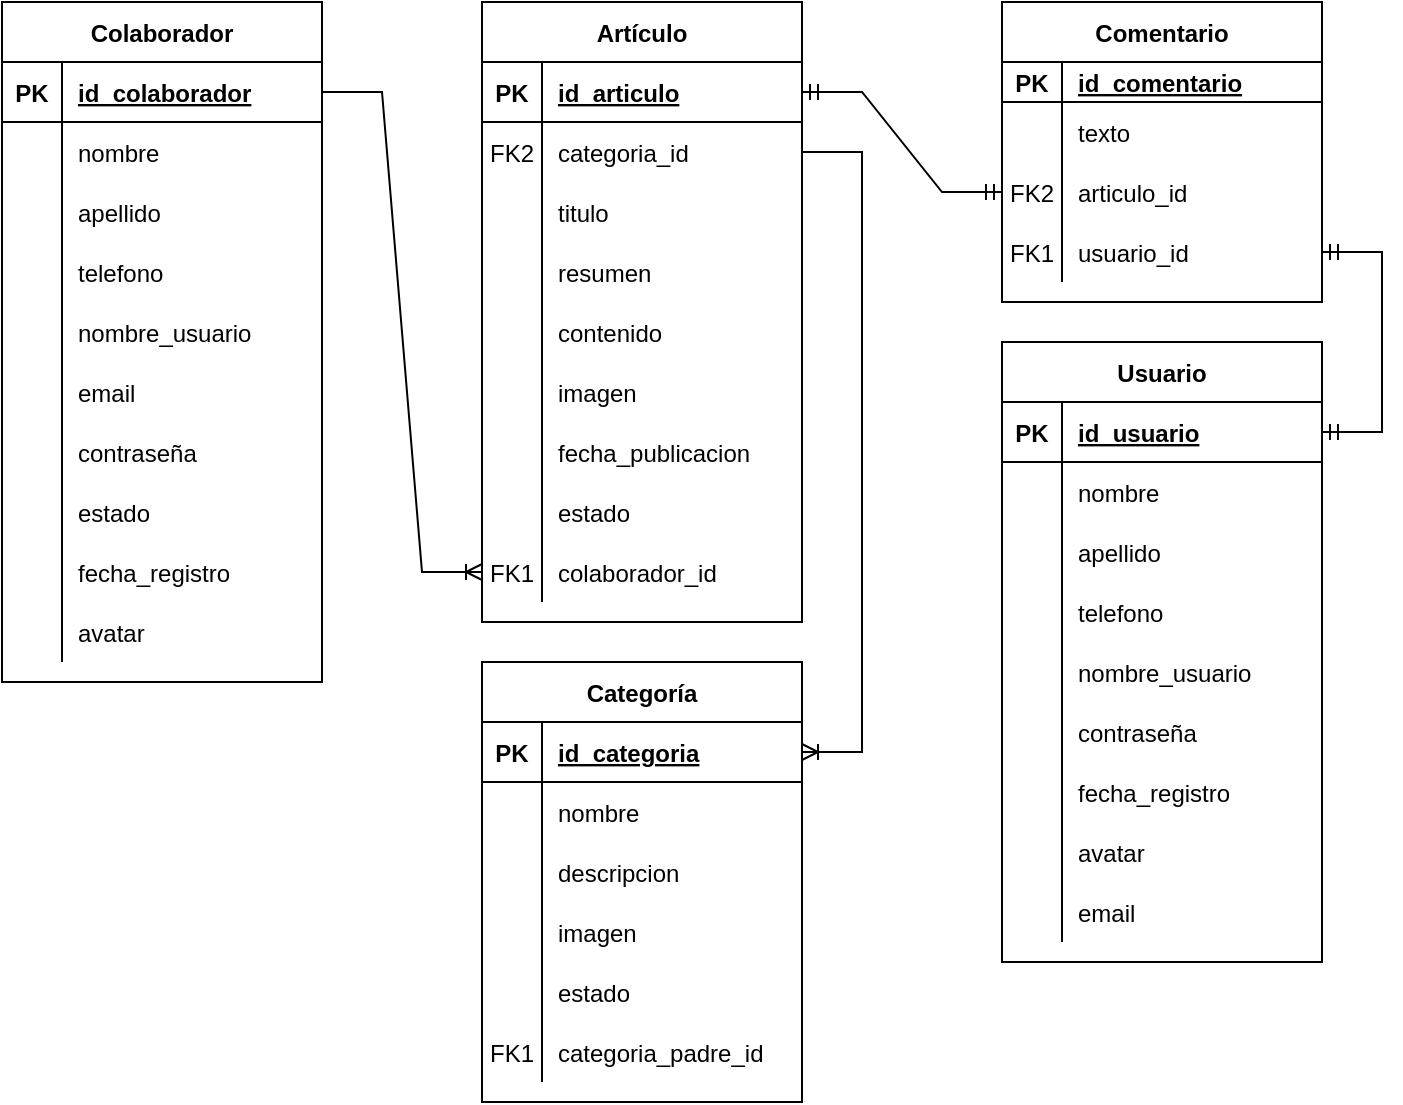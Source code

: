 <mxfile version="21.3.4" type="github" pages="2">
  <diagram id="R2lEEEUBdFMjLlhIrx00" name="Page-1">
    <mxGraphModel dx="1290" dy="583" grid="1" gridSize="10" guides="1" tooltips="1" connect="1" arrows="1" fold="1" page="1" pageScale="1" pageWidth="850" pageHeight="1100" math="0" shadow="0" extFonts="Permanent Marker^https://fonts.googleapis.com/css?family=Permanent+Marker">
      <root>
        <mxCell id="0" />
        <mxCell id="1" parent="0" />
        <mxCell id="C-vyLk0tnHw3VtMMgP7b-2" value="Artículo" style="shape=table;startSize=30;container=1;collapsible=1;childLayout=tableLayout;fixedRows=1;rowLines=0;fontStyle=1;align=center;resizeLast=1;" parent="1" vertex="1">
          <mxGeometry x="280" y="40" width="160" height="310" as="geometry" />
        </mxCell>
        <mxCell id="C-vyLk0tnHw3VtMMgP7b-3" value="" style="shape=partialRectangle;collapsible=0;dropTarget=0;pointerEvents=0;fillColor=none;points=[[0,0.5],[1,0.5]];portConstraint=eastwest;top=0;left=0;right=0;bottom=1;" parent="C-vyLk0tnHw3VtMMgP7b-2" vertex="1">
          <mxGeometry y="30" width="160" height="30" as="geometry" />
        </mxCell>
        <mxCell id="C-vyLk0tnHw3VtMMgP7b-4" value="PK" style="shape=partialRectangle;overflow=hidden;connectable=0;fillColor=none;top=0;left=0;bottom=0;right=0;fontStyle=1;" parent="C-vyLk0tnHw3VtMMgP7b-3" vertex="1">
          <mxGeometry width="30" height="30" as="geometry">
            <mxRectangle width="30" height="30" as="alternateBounds" />
          </mxGeometry>
        </mxCell>
        <mxCell id="C-vyLk0tnHw3VtMMgP7b-5" value="id_articulo" style="shape=partialRectangle;overflow=hidden;connectable=0;fillColor=none;top=0;left=0;bottom=0;right=0;align=left;spacingLeft=6;fontStyle=5;" parent="C-vyLk0tnHw3VtMMgP7b-3" vertex="1">
          <mxGeometry x="30" width="130" height="30" as="geometry">
            <mxRectangle width="130" height="30" as="alternateBounds" />
          </mxGeometry>
        </mxCell>
        <mxCell id="C-vyLk0tnHw3VtMMgP7b-6" value="" style="shape=partialRectangle;collapsible=0;dropTarget=0;pointerEvents=0;fillColor=none;points=[[0,0.5],[1,0.5]];portConstraint=eastwest;top=0;left=0;right=0;bottom=0;" parent="C-vyLk0tnHw3VtMMgP7b-2" vertex="1">
          <mxGeometry y="60" width="160" height="30" as="geometry" />
        </mxCell>
        <mxCell id="C-vyLk0tnHw3VtMMgP7b-7" value="FK2" style="shape=partialRectangle;overflow=hidden;connectable=0;fillColor=none;top=0;left=0;bottom=0;right=0;" parent="C-vyLk0tnHw3VtMMgP7b-6" vertex="1">
          <mxGeometry width="30" height="30" as="geometry">
            <mxRectangle width="30" height="30" as="alternateBounds" />
          </mxGeometry>
        </mxCell>
        <mxCell id="C-vyLk0tnHw3VtMMgP7b-8" value="categoria_id" style="shape=partialRectangle;overflow=hidden;connectable=0;fillColor=none;top=0;left=0;bottom=0;right=0;align=left;spacingLeft=6;" parent="C-vyLk0tnHw3VtMMgP7b-6" vertex="1">
          <mxGeometry x="30" width="130" height="30" as="geometry">
            <mxRectangle width="130" height="30" as="alternateBounds" />
          </mxGeometry>
        </mxCell>
        <mxCell id="E--nSF3J3eihbQUIVS2c-4" value="" style="shape=partialRectangle;collapsible=0;dropTarget=0;pointerEvents=0;fillColor=none;points=[[0,0.5],[1,0.5]];portConstraint=eastwest;top=0;left=0;right=0;bottom=0;" parent="C-vyLk0tnHw3VtMMgP7b-2" vertex="1">
          <mxGeometry y="90" width="160" height="30" as="geometry" />
        </mxCell>
        <mxCell id="E--nSF3J3eihbQUIVS2c-5" value="" style="shape=partialRectangle;overflow=hidden;connectable=0;fillColor=none;top=0;left=0;bottom=0;right=0;" parent="E--nSF3J3eihbQUIVS2c-4" vertex="1">
          <mxGeometry width="30" height="30" as="geometry">
            <mxRectangle width="30" height="30" as="alternateBounds" />
          </mxGeometry>
        </mxCell>
        <mxCell id="E--nSF3J3eihbQUIVS2c-6" value="titulo" style="shape=partialRectangle;overflow=hidden;connectable=0;fillColor=none;top=0;left=0;bottom=0;right=0;align=left;spacingLeft=6;" parent="E--nSF3J3eihbQUIVS2c-4" vertex="1">
          <mxGeometry x="30" width="130" height="30" as="geometry">
            <mxRectangle width="130" height="30" as="alternateBounds" />
          </mxGeometry>
        </mxCell>
        <mxCell id="C-vyLk0tnHw3VtMMgP7b-9" value="" style="shape=partialRectangle;collapsible=0;dropTarget=0;pointerEvents=0;fillColor=none;points=[[0,0.5],[1,0.5]];portConstraint=eastwest;top=0;left=0;right=0;bottom=0;" parent="C-vyLk0tnHw3VtMMgP7b-2" vertex="1">
          <mxGeometry y="120" width="160" height="30" as="geometry" />
        </mxCell>
        <mxCell id="C-vyLk0tnHw3VtMMgP7b-10" value="" style="shape=partialRectangle;overflow=hidden;connectable=0;fillColor=none;top=0;left=0;bottom=0;right=0;" parent="C-vyLk0tnHw3VtMMgP7b-9" vertex="1">
          <mxGeometry width="30" height="30" as="geometry">
            <mxRectangle width="30" height="30" as="alternateBounds" />
          </mxGeometry>
        </mxCell>
        <mxCell id="C-vyLk0tnHw3VtMMgP7b-11" value="resumen" style="shape=partialRectangle;overflow=hidden;connectable=0;fillColor=none;top=0;left=0;bottom=0;right=0;align=left;spacingLeft=6;" parent="C-vyLk0tnHw3VtMMgP7b-9" vertex="1">
          <mxGeometry x="30" width="130" height="30" as="geometry">
            <mxRectangle width="130" height="30" as="alternateBounds" />
          </mxGeometry>
        </mxCell>
        <mxCell id="XxidERat4VUDjkzo33aM-26" value="" style="shape=partialRectangle;collapsible=0;dropTarget=0;pointerEvents=0;fillColor=none;points=[[0,0.5],[1,0.5]];portConstraint=eastwest;top=0;left=0;right=0;bottom=0;" parent="C-vyLk0tnHw3VtMMgP7b-2" vertex="1">
          <mxGeometry y="150" width="160" height="30" as="geometry" />
        </mxCell>
        <mxCell id="XxidERat4VUDjkzo33aM-27" value="" style="shape=partialRectangle;overflow=hidden;connectable=0;fillColor=none;top=0;left=0;bottom=0;right=0;" parent="XxidERat4VUDjkzo33aM-26" vertex="1">
          <mxGeometry width="30" height="30" as="geometry">
            <mxRectangle width="30" height="30" as="alternateBounds" />
          </mxGeometry>
        </mxCell>
        <mxCell id="XxidERat4VUDjkzo33aM-28" value="contenido" style="shape=partialRectangle;overflow=hidden;connectable=0;fillColor=none;top=0;left=0;bottom=0;right=0;align=left;spacingLeft=6;" parent="XxidERat4VUDjkzo33aM-26" vertex="1">
          <mxGeometry x="30" width="130" height="30" as="geometry">
            <mxRectangle width="130" height="30" as="alternateBounds" />
          </mxGeometry>
        </mxCell>
        <mxCell id="XxidERat4VUDjkzo33aM-29" value="" style="shape=partialRectangle;collapsible=0;dropTarget=0;pointerEvents=0;fillColor=none;points=[[0,0.5],[1,0.5]];portConstraint=eastwest;top=0;left=0;right=0;bottom=0;" parent="C-vyLk0tnHw3VtMMgP7b-2" vertex="1">
          <mxGeometry y="180" width="160" height="30" as="geometry" />
        </mxCell>
        <mxCell id="XxidERat4VUDjkzo33aM-30" value="" style="shape=partialRectangle;overflow=hidden;connectable=0;fillColor=none;top=0;left=0;bottom=0;right=0;" parent="XxidERat4VUDjkzo33aM-29" vertex="1">
          <mxGeometry width="30" height="30" as="geometry">
            <mxRectangle width="30" height="30" as="alternateBounds" />
          </mxGeometry>
        </mxCell>
        <mxCell id="XxidERat4VUDjkzo33aM-31" value="imagen" style="shape=partialRectangle;overflow=hidden;connectable=0;fillColor=none;top=0;left=0;bottom=0;right=0;align=left;spacingLeft=6;" parent="XxidERat4VUDjkzo33aM-29" vertex="1">
          <mxGeometry x="30" width="130" height="30" as="geometry">
            <mxRectangle width="130" height="30" as="alternateBounds" />
          </mxGeometry>
        </mxCell>
        <mxCell id="XxidERat4VUDjkzo33aM-32" value="" style="shape=partialRectangle;collapsible=0;dropTarget=0;pointerEvents=0;fillColor=none;points=[[0,0.5],[1,0.5]];portConstraint=eastwest;top=0;left=0;right=0;bottom=0;" parent="C-vyLk0tnHw3VtMMgP7b-2" vertex="1">
          <mxGeometry y="210" width="160" height="30" as="geometry" />
        </mxCell>
        <mxCell id="XxidERat4VUDjkzo33aM-33" value="" style="shape=partialRectangle;overflow=hidden;connectable=0;fillColor=none;top=0;left=0;bottom=0;right=0;" parent="XxidERat4VUDjkzo33aM-32" vertex="1">
          <mxGeometry width="30" height="30" as="geometry">
            <mxRectangle width="30" height="30" as="alternateBounds" />
          </mxGeometry>
        </mxCell>
        <mxCell id="XxidERat4VUDjkzo33aM-34" value="fecha_publicacion" style="shape=partialRectangle;overflow=hidden;connectable=0;fillColor=none;top=0;left=0;bottom=0;right=0;align=left;spacingLeft=6;" parent="XxidERat4VUDjkzo33aM-32" vertex="1">
          <mxGeometry x="30" width="130" height="30" as="geometry">
            <mxRectangle width="130" height="30" as="alternateBounds" />
          </mxGeometry>
        </mxCell>
        <mxCell id="XxidERat4VUDjkzo33aM-35" value="" style="shape=partialRectangle;collapsible=0;dropTarget=0;pointerEvents=0;fillColor=none;points=[[0,0.5],[1,0.5]];portConstraint=eastwest;top=0;left=0;right=0;bottom=0;" parent="C-vyLk0tnHw3VtMMgP7b-2" vertex="1">
          <mxGeometry y="240" width="160" height="30" as="geometry" />
        </mxCell>
        <mxCell id="XxidERat4VUDjkzo33aM-36" value="" style="shape=partialRectangle;overflow=hidden;connectable=0;fillColor=none;top=0;left=0;bottom=0;right=0;" parent="XxidERat4VUDjkzo33aM-35" vertex="1">
          <mxGeometry width="30" height="30" as="geometry">
            <mxRectangle width="30" height="30" as="alternateBounds" />
          </mxGeometry>
        </mxCell>
        <mxCell id="XxidERat4VUDjkzo33aM-37" value="estado" style="shape=partialRectangle;overflow=hidden;connectable=0;fillColor=none;top=0;left=0;bottom=0;right=0;align=left;spacingLeft=6;" parent="XxidERat4VUDjkzo33aM-35" vertex="1">
          <mxGeometry x="30" width="130" height="30" as="geometry">
            <mxRectangle width="130" height="30" as="alternateBounds" />
          </mxGeometry>
        </mxCell>
        <mxCell id="XxidERat4VUDjkzo33aM-38" value="" style="shape=partialRectangle;collapsible=0;dropTarget=0;pointerEvents=0;fillColor=none;points=[[0,0.5],[1,0.5]];portConstraint=eastwest;top=0;left=0;right=0;bottom=0;" parent="C-vyLk0tnHw3VtMMgP7b-2" vertex="1">
          <mxGeometry y="270" width="160" height="30" as="geometry" />
        </mxCell>
        <mxCell id="XxidERat4VUDjkzo33aM-39" value="FK1" style="shape=partialRectangle;overflow=hidden;connectable=0;fillColor=none;top=0;left=0;bottom=0;right=0;" parent="XxidERat4VUDjkzo33aM-38" vertex="1">
          <mxGeometry width="30" height="30" as="geometry">
            <mxRectangle width="30" height="30" as="alternateBounds" />
          </mxGeometry>
        </mxCell>
        <mxCell id="XxidERat4VUDjkzo33aM-40" value="colaborador_id" style="shape=partialRectangle;overflow=hidden;connectable=0;fillColor=none;top=0;left=0;bottom=0;right=0;align=left;spacingLeft=6;" parent="XxidERat4VUDjkzo33aM-38" vertex="1">
          <mxGeometry x="30" width="130" height="30" as="geometry">
            <mxRectangle width="130" height="30" as="alternateBounds" />
          </mxGeometry>
        </mxCell>
        <mxCell id="C-vyLk0tnHw3VtMMgP7b-13" value="Categoría" style="shape=table;startSize=30;container=1;collapsible=1;childLayout=tableLayout;fixedRows=1;rowLines=0;fontStyle=1;align=center;resizeLast=1;" parent="1" vertex="1">
          <mxGeometry x="280" y="370" width="160" height="220" as="geometry" />
        </mxCell>
        <mxCell id="C-vyLk0tnHw3VtMMgP7b-14" value="" style="shape=partialRectangle;collapsible=0;dropTarget=0;pointerEvents=0;fillColor=none;points=[[0,0.5],[1,0.5]];portConstraint=eastwest;top=0;left=0;right=0;bottom=1;" parent="C-vyLk0tnHw3VtMMgP7b-13" vertex="1">
          <mxGeometry y="30" width="160" height="30" as="geometry" />
        </mxCell>
        <mxCell id="C-vyLk0tnHw3VtMMgP7b-15" value="PK" style="shape=partialRectangle;overflow=hidden;connectable=0;fillColor=none;top=0;left=0;bottom=0;right=0;fontStyle=1;" parent="C-vyLk0tnHw3VtMMgP7b-14" vertex="1">
          <mxGeometry width="30" height="30" as="geometry">
            <mxRectangle width="30" height="30" as="alternateBounds" />
          </mxGeometry>
        </mxCell>
        <mxCell id="C-vyLk0tnHw3VtMMgP7b-16" value="id_categoria" style="shape=partialRectangle;overflow=hidden;connectable=0;fillColor=none;top=0;left=0;bottom=0;right=0;align=left;spacingLeft=6;fontStyle=5;" parent="C-vyLk0tnHw3VtMMgP7b-14" vertex="1">
          <mxGeometry x="30" width="130" height="30" as="geometry">
            <mxRectangle width="130" height="30" as="alternateBounds" />
          </mxGeometry>
        </mxCell>
        <mxCell id="C-vyLk0tnHw3VtMMgP7b-17" value="" style="shape=partialRectangle;collapsible=0;dropTarget=0;pointerEvents=0;fillColor=none;points=[[0,0.5],[1,0.5]];portConstraint=eastwest;top=0;left=0;right=0;bottom=0;" parent="C-vyLk0tnHw3VtMMgP7b-13" vertex="1">
          <mxGeometry y="60" width="160" height="30" as="geometry" />
        </mxCell>
        <mxCell id="C-vyLk0tnHw3VtMMgP7b-18" value="" style="shape=partialRectangle;overflow=hidden;connectable=0;fillColor=none;top=0;left=0;bottom=0;right=0;" parent="C-vyLk0tnHw3VtMMgP7b-17" vertex="1">
          <mxGeometry width="30" height="30" as="geometry">
            <mxRectangle width="30" height="30" as="alternateBounds" />
          </mxGeometry>
        </mxCell>
        <mxCell id="C-vyLk0tnHw3VtMMgP7b-19" value="nombre" style="shape=partialRectangle;overflow=hidden;connectable=0;fillColor=none;top=0;left=0;bottom=0;right=0;align=left;spacingLeft=6;" parent="C-vyLk0tnHw3VtMMgP7b-17" vertex="1">
          <mxGeometry x="30" width="130" height="30" as="geometry">
            <mxRectangle width="130" height="30" as="alternateBounds" />
          </mxGeometry>
        </mxCell>
        <mxCell id="C-vyLk0tnHw3VtMMgP7b-20" value="" style="shape=partialRectangle;collapsible=0;dropTarget=0;pointerEvents=0;fillColor=none;points=[[0,0.5],[1,0.5]];portConstraint=eastwest;top=0;left=0;right=0;bottom=0;" parent="C-vyLk0tnHw3VtMMgP7b-13" vertex="1">
          <mxGeometry y="90" width="160" height="30" as="geometry" />
        </mxCell>
        <mxCell id="C-vyLk0tnHw3VtMMgP7b-21" value="" style="shape=partialRectangle;overflow=hidden;connectable=0;fillColor=none;top=0;left=0;bottom=0;right=0;" parent="C-vyLk0tnHw3VtMMgP7b-20" vertex="1">
          <mxGeometry width="30" height="30" as="geometry">
            <mxRectangle width="30" height="30" as="alternateBounds" />
          </mxGeometry>
        </mxCell>
        <mxCell id="C-vyLk0tnHw3VtMMgP7b-22" value="descripcion" style="shape=partialRectangle;overflow=hidden;connectable=0;fillColor=none;top=0;left=0;bottom=0;right=0;align=left;spacingLeft=6;" parent="C-vyLk0tnHw3VtMMgP7b-20" vertex="1">
          <mxGeometry x="30" width="130" height="30" as="geometry">
            <mxRectangle width="130" height="30" as="alternateBounds" />
          </mxGeometry>
        </mxCell>
        <mxCell id="XxidERat4VUDjkzo33aM-41" value="" style="shape=partialRectangle;collapsible=0;dropTarget=0;pointerEvents=0;fillColor=none;points=[[0,0.5],[1,0.5]];portConstraint=eastwest;top=0;left=0;right=0;bottom=0;" parent="C-vyLk0tnHw3VtMMgP7b-13" vertex="1">
          <mxGeometry y="120" width="160" height="30" as="geometry" />
        </mxCell>
        <mxCell id="XxidERat4VUDjkzo33aM-42" value="" style="shape=partialRectangle;overflow=hidden;connectable=0;fillColor=none;top=0;left=0;bottom=0;right=0;" parent="XxidERat4VUDjkzo33aM-41" vertex="1">
          <mxGeometry width="30" height="30" as="geometry">
            <mxRectangle width="30" height="30" as="alternateBounds" />
          </mxGeometry>
        </mxCell>
        <mxCell id="XxidERat4VUDjkzo33aM-43" value="imagen" style="shape=partialRectangle;overflow=hidden;connectable=0;fillColor=none;top=0;left=0;bottom=0;right=0;align=left;spacingLeft=6;" parent="XxidERat4VUDjkzo33aM-41" vertex="1">
          <mxGeometry x="30" width="130" height="30" as="geometry">
            <mxRectangle width="130" height="30" as="alternateBounds" />
          </mxGeometry>
        </mxCell>
        <mxCell id="XxidERat4VUDjkzo33aM-44" value="" style="shape=partialRectangle;collapsible=0;dropTarget=0;pointerEvents=0;fillColor=none;points=[[0,0.5],[1,0.5]];portConstraint=eastwest;top=0;left=0;right=0;bottom=0;" parent="C-vyLk0tnHw3VtMMgP7b-13" vertex="1">
          <mxGeometry y="150" width="160" height="30" as="geometry" />
        </mxCell>
        <mxCell id="XxidERat4VUDjkzo33aM-45" value="" style="shape=partialRectangle;overflow=hidden;connectable=0;fillColor=none;top=0;left=0;bottom=0;right=0;" parent="XxidERat4VUDjkzo33aM-44" vertex="1">
          <mxGeometry width="30" height="30" as="geometry">
            <mxRectangle width="30" height="30" as="alternateBounds" />
          </mxGeometry>
        </mxCell>
        <mxCell id="XxidERat4VUDjkzo33aM-46" value="estado" style="shape=partialRectangle;overflow=hidden;connectable=0;fillColor=none;top=0;left=0;bottom=0;right=0;align=left;spacingLeft=6;" parent="XxidERat4VUDjkzo33aM-44" vertex="1">
          <mxGeometry x="30" width="130" height="30" as="geometry">
            <mxRectangle width="130" height="30" as="alternateBounds" />
          </mxGeometry>
        </mxCell>
        <mxCell id="XxidERat4VUDjkzo33aM-47" value="" style="shape=partialRectangle;collapsible=0;dropTarget=0;pointerEvents=0;fillColor=none;points=[[0,0.5],[1,0.5]];portConstraint=eastwest;top=0;left=0;right=0;bottom=0;" parent="C-vyLk0tnHw3VtMMgP7b-13" vertex="1">
          <mxGeometry y="180" width="160" height="30" as="geometry" />
        </mxCell>
        <mxCell id="XxidERat4VUDjkzo33aM-48" value="FK1" style="shape=partialRectangle;overflow=hidden;connectable=0;fillColor=none;top=0;left=0;bottom=0;right=0;" parent="XxidERat4VUDjkzo33aM-47" vertex="1">
          <mxGeometry width="30" height="30" as="geometry">
            <mxRectangle width="30" height="30" as="alternateBounds" />
          </mxGeometry>
        </mxCell>
        <mxCell id="XxidERat4VUDjkzo33aM-49" value="categoria_padre_id" style="shape=partialRectangle;overflow=hidden;connectable=0;fillColor=none;top=0;left=0;bottom=0;right=0;align=left;spacingLeft=6;" parent="XxidERat4VUDjkzo33aM-47" vertex="1">
          <mxGeometry x="30" width="130" height="30" as="geometry">
            <mxRectangle width="130" height="30" as="alternateBounds" />
          </mxGeometry>
        </mxCell>
        <mxCell id="C-vyLk0tnHw3VtMMgP7b-23" value="Colaborador" style="shape=table;startSize=30;container=1;collapsible=1;childLayout=tableLayout;fixedRows=1;rowLines=0;fontStyle=1;align=center;resizeLast=1;" parent="1" vertex="1">
          <mxGeometry x="40" y="40" width="160" height="340" as="geometry" />
        </mxCell>
        <mxCell id="C-vyLk0tnHw3VtMMgP7b-24" value="" style="shape=partialRectangle;collapsible=0;dropTarget=0;pointerEvents=0;fillColor=none;points=[[0,0.5],[1,0.5]];portConstraint=eastwest;top=0;left=0;right=0;bottom=1;" parent="C-vyLk0tnHw3VtMMgP7b-23" vertex="1">
          <mxGeometry y="30" width="160" height="30" as="geometry" />
        </mxCell>
        <mxCell id="C-vyLk0tnHw3VtMMgP7b-25" value="PK" style="shape=partialRectangle;overflow=hidden;connectable=0;fillColor=none;top=0;left=0;bottom=0;right=0;fontStyle=1;" parent="C-vyLk0tnHw3VtMMgP7b-24" vertex="1">
          <mxGeometry width="30" height="30" as="geometry">
            <mxRectangle width="30" height="30" as="alternateBounds" />
          </mxGeometry>
        </mxCell>
        <mxCell id="C-vyLk0tnHw3VtMMgP7b-26" value="id_colaborador" style="shape=partialRectangle;overflow=hidden;connectable=0;fillColor=none;top=0;left=0;bottom=0;right=0;align=left;spacingLeft=6;fontStyle=5;" parent="C-vyLk0tnHw3VtMMgP7b-24" vertex="1">
          <mxGeometry x="30" width="130" height="30" as="geometry">
            <mxRectangle width="130" height="30" as="alternateBounds" />
          </mxGeometry>
        </mxCell>
        <mxCell id="C-vyLk0tnHw3VtMMgP7b-27" value="" style="shape=partialRectangle;collapsible=0;dropTarget=0;pointerEvents=0;fillColor=none;points=[[0,0.5],[1,0.5]];portConstraint=eastwest;top=0;left=0;right=0;bottom=0;" parent="C-vyLk0tnHw3VtMMgP7b-23" vertex="1">
          <mxGeometry y="60" width="160" height="30" as="geometry" />
        </mxCell>
        <mxCell id="C-vyLk0tnHw3VtMMgP7b-28" value="" style="shape=partialRectangle;overflow=hidden;connectable=0;fillColor=none;top=0;left=0;bottom=0;right=0;" parent="C-vyLk0tnHw3VtMMgP7b-27" vertex="1">
          <mxGeometry width="30" height="30" as="geometry">
            <mxRectangle width="30" height="30" as="alternateBounds" />
          </mxGeometry>
        </mxCell>
        <mxCell id="C-vyLk0tnHw3VtMMgP7b-29" value="nombre" style="shape=partialRectangle;overflow=hidden;connectable=0;fillColor=none;top=0;left=0;bottom=0;right=0;align=left;spacingLeft=6;" parent="C-vyLk0tnHw3VtMMgP7b-27" vertex="1">
          <mxGeometry x="30" width="130" height="30" as="geometry">
            <mxRectangle width="130" height="30" as="alternateBounds" />
          </mxGeometry>
        </mxCell>
        <mxCell id="XxidERat4VUDjkzo33aM-1" value="" style="shape=partialRectangle;collapsible=0;dropTarget=0;pointerEvents=0;fillColor=none;points=[[0,0.5],[1,0.5]];portConstraint=eastwest;top=0;left=0;right=0;bottom=0;" parent="C-vyLk0tnHw3VtMMgP7b-23" vertex="1">
          <mxGeometry y="90" width="160" height="30" as="geometry" />
        </mxCell>
        <mxCell id="XxidERat4VUDjkzo33aM-2" value="" style="shape=partialRectangle;overflow=hidden;connectable=0;fillColor=none;top=0;left=0;bottom=0;right=0;" parent="XxidERat4VUDjkzo33aM-1" vertex="1">
          <mxGeometry width="30" height="30" as="geometry">
            <mxRectangle width="30" height="30" as="alternateBounds" />
          </mxGeometry>
        </mxCell>
        <mxCell id="XxidERat4VUDjkzo33aM-3" value="apellido" style="shape=partialRectangle;overflow=hidden;connectable=0;fillColor=none;top=0;left=0;bottom=0;right=0;align=left;spacingLeft=6;" parent="XxidERat4VUDjkzo33aM-1" vertex="1">
          <mxGeometry x="30" width="130" height="30" as="geometry">
            <mxRectangle width="130" height="30" as="alternateBounds" />
          </mxGeometry>
        </mxCell>
        <mxCell id="XxidERat4VUDjkzo33aM-4" value="" style="shape=partialRectangle;collapsible=0;dropTarget=0;pointerEvents=0;fillColor=none;points=[[0,0.5],[1,0.5]];portConstraint=eastwest;top=0;left=0;right=0;bottom=0;" parent="C-vyLk0tnHw3VtMMgP7b-23" vertex="1">
          <mxGeometry y="120" width="160" height="30" as="geometry" />
        </mxCell>
        <mxCell id="XxidERat4VUDjkzo33aM-5" value="" style="shape=partialRectangle;overflow=hidden;connectable=0;fillColor=none;top=0;left=0;bottom=0;right=0;" parent="XxidERat4VUDjkzo33aM-4" vertex="1">
          <mxGeometry width="30" height="30" as="geometry">
            <mxRectangle width="30" height="30" as="alternateBounds" />
          </mxGeometry>
        </mxCell>
        <mxCell id="XxidERat4VUDjkzo33aM-6" value="telefono" style="shape=partialRectangle;overflow=hidden;connectable=0;fillColor=none;top=0;left=0;bottom=0;right=0;align=left;spacingLeft=6;" parent="XxidERat4VUDjkzo33aM-4" vertex="1">
          <mxGeometry x="30" width="130" height="30" as="geometry">
            <mxRectangle width="130" height="30" as="alternateBounds" />
          </mxGeometry>
        </mxCell>
        <mxCell id="XxidERat4VUDjkzo33aM-7" value="" style="shape=partialRectangle;collapsible=0;dropTarget=0;pointerEvents=0;fillColor=none;points=[[0,0.5],[1,0.5]];portConstraint=eastwest;top=0;left=0;right=0;bottom=0;" parent="C-vyLk0tnHw3VtMMgP7b-23" vertex="1">
          <mxGeometry y="150" width="160" height="30" as="geometry" />
        </mxCell>
        <mxCell id="XxidERat4VUDjkzo33aM-8" value="" style="shape=partialRectangle;overflow=hidden;connectable=0;fillColor=none;top=0;left=0;bottom=0;right=0;" parent="XxidERat4VUDjkzo33aM-7" vertex="1">
          <mxGeometry width="30" height="30" as="geometry">
            <mxRectangle width="30" height="30" as="alternateBounds" />
          </mxGeometry>
        </mxCell>
        <mxCell id="XxidERat4VUDjkzo33aM-9" value="nombre_usuario" style="shape=partialRectangle;overflow=hidden;connectable=0;fillColor=none;top=0;left=0;bottom=0;right=0;align=left;spacingLeft=6;" parent="XxidERat4VUDjkzo33aM-7" vertex="1">
          <mxGeometry x="30" width="130" height="30" as="geometry">
            <mxRectangle width="130" height="30" as="alternateBounds" />
          </mxGeometry>
        </mxCell>
        <mxCell id="XxidERat4VUDjkzo33aM-10" value="" style="shape=partialRectangle;collapsible=0;dropTarget=0;pointerEvents=0;fillColor=none;points=[[0,0.5],[1,0.5]];portConstraint=eastwest;top=0;left=0;right=0;bottom=0;" parent="C-vyLk0tnHw3VtMMgP7b-23" vertex="1">
          <mxGeometry y="180" width="160" height="30" as="geometry" />
        </mxCell>
        <mxCell id="XxidERat4VUDjkzo33aM-11" value="" style="shape=partialRectangle;overflow=hidden;connectable=0;fillColor=none;top=0;left=0;bottom=0;right=0;" parent="XxidERat4VUDjkzo33aM-10" vertex="1">
          <mxGeometry width="30" height="30" as="geometry">
            <mxRectangle width="30" height="30" as="alternateBounds" />
          </mxGeometry>
        </mxCell>
        <mxCell id="XxidERat4VUDjkzo33aM-12" value="email" style="shape=partialRectangle;overflow=hidden;connectable=0;fillColor=none;top=0;left=0;bottom=0;right=0;align=left;spacingLeft=6;" parent="XxidERat4VUDjkzo33aM-10" vertex="1">
          <mxGeometry x="30" width="130" height="30" as="geometry">
            <mxRectangle width="130" height="30" as="alternateBounds" />
          </mxGeometry>
        </mxCell>
        <mxCell id="XxidERat4VUDjkzo33aM-13" value="" style="shape=partialRectangle;collapsible=0;dropTarget=0;pointerEvents=0;fillColor=none;points=[[0,0.5],[1,0.5]];portConstraint=eastwest;top=0;left=0;right=0;bottom=0;" parent="C-vyLk0tnHw3VtMMgP7b-23" vertex="1">
          <mxGeometry y="210" width="160" height="30" as="geometry" />
        </mxCell>
        <mxCell id="XxidERat4VUDjkzo33aM-14" value="" style="shape=partialRectangle;overflow=hidden;connectable=0;fillColor=none;top=0;left=0;bottom=0;right=0;" parent="XxidERat4VUDjkzo33aM-13" vertex="1">
          <mxGeometry width="30" height="30" as="geometry">
            <mxRectangle width="30" height="30" as="alternateBounds" />
          </mxGeometry>
        </mxCell>
        <mxCell id="XxidERat4VUDjkzo33aM-15" value="contraseña" style="shape=partialRectangle;overflow=hidden;connectable=0;fillColor=none;top=0;left=0;bottom=0;right=0;align=left;spacingLeft=6;" parent="XxidERat4VUDjkzo33aM-13" vertex="1">
          <mxGeometry x="30" width="130" height="30" as="geometry">
            <mxRectangle width="130" height="30" as="alternateBounds" />
          </mxGeometry>
        </mxCell>
        <mxCell id="XxidERat4VUDjkzo33aM-16" value="" style="shape=partialRectangle;collapsible=0;dropTarget=0;pointerEvents=0;fillColor=none;points=[[0,0.5],[1,0.5]];portConstraint=eastwest;top=0;left=0;right=0;bottom=0;" parent="C-vyLk0tnHw3VtMMgP7b-23" vertex="1">
          <mxGeometry y="240" width="160" height="30" as="geometry" />
        </mxCell>
        <mxCell id="XxidERat4VUDjkzo33aM-17" value="" style="shape=partialRectangle;overflow=hidden;connectable=0;fillColor=none;top=0;left=0;bottom=0;right=0;" parent="XxidERat4VUDjkzo33aM-16" vertex="1">
          <mxGeometry width="30" height="30" as="geometry">
            <mxRectangle width="30" height="30" as="alternateBounds" />
          </mxGeometry>
        </mxCell>
        <mxCell id="XxidERat4VUDjkzo33aM-18" value="estado" style="shape=partialRectangle;overflow=hidden;connectable=0;fillColor=none;top=0;left=0;bottom=0;right=0;align=left;spacingLeft=6;" parent="XxidERat4VUDjkzo33aM-16" vertex="1">
          <mxGeometry x="30" width="130" height="30" as="geometry">
            <mxRectangle width="130" height="30" as="alternateBounds" />
          </mxGeometry>
        </mxCell>
        <mxCell id="XxidERat4VUDjkzo33aM-19" value="" style="shape=partialRectangle;collapsible=0;dropTarget=0;pointerEvents=0;fillColor=none;points=[[0,0.5],[1,0.5]];portConstraint=eastwest;top=0;left=0;right=0;bottom=0;" parent="C-vyLk0tnHw3VtMMgP7b-23" vertex="1">
          <mxGeometry y="270" width="160" height="30" as="geometry" />
        </mxCell>
        <mxCell id="XxidERat4VUDjkzo33aM-20" value="" style="shape=partialRectangle;overflow=hidden;connectable=0;fillColor=none;top=0;left=0;bottom=0;right=0;" parent="XxidERat4VUDjkzo33aM-19" vertex="1">
          <mxGeometry width="30" height="30" as="geometry">
            <mxRectangle width="30" height="30" as="alternateBounds" />
          </mxGeometry>
        </mxCell>
        <mxCell id="XxidERat4VUDjkzo33aM-21" value="fecha_registro" style="shape=partialRectangle;overflow=hidden;connectable=0;fillColor=none;top=0;left=0;bottom=0;right=0;align=left;spacingLeft=6;" parent="XxidERat4VUDjkzo33aM-19" vertex="1">
          <mxGeometry x="30" width="130" height="30" as="geometry">
            <mxRectangle width="130" height="30" as="alternateBounds" />
          </mxGeometry>
        </mxCell>
        <mxCell id="XxidERat4VUDjkzo33aM-22" value="" style="shape=partialRectangle;collapsible=0;dropTarget=0;pointerEvents=0;fillColor=none;points=[[0,0.5],[1,0.5]];portConstraint=eastwest;top=0;left=0;right=0;bottom=0;" parent="C-vyLk0tnHw3VtMMgP7b-23" vertex="1">
          <mxGeometry y="300" width="160" height="30" as="geometry" />
        </mxCell>
        <mxCell id="XxidERat4VUDjkzo33aM-23" value="" style="shape=partialRectangle;overflow=hidden;connectable=0;fillColor=none;top=0;left=0;bottom=0;right=0;" parent="XxidERat4VUDjkzo33aM-22" vertex="1">
          <mxGeometry width="30" height="30" as="geometry">
            <mxRectangle width="30" height="30" as="alternateBounds" />
          </mxGeometry>
        </mxCell>
        <mxCell id="XxidERat4VUDjkzo33aM-24" value="avatar" style="shape=partialRectangle;overflow=hidden;connectable=0;fillColor=none;top=0;left=0;bottom=0;right=0;align=left;spacingLeft=6;" parent="XxidERat4VUDjkzo33aM-22" vertex="1">
          <mxGeometry x="30" width="130" height="30" as="geometry">
            <mxRectangle width="130" height="30" as="alternateBounds" />
          </mxGeometry>
        </mxCell>
        <mxCell id="XxidERat4VUDjkzo33aM-50" value="Usuario" style="shape=table;startSize=30;container=1;collapsible=1;childLayout=tableLayout;fixedRows=1;rowLines=0;fontStyle=1;align=center;resizeLast=1;" parent="1" vertex="1">
          <mxGeometry x="540" y="210" width="160" height="310" as="geometry" />
        </mxCell>
        <mxCell id="XxidERat4VUDjkzo33aM-51" value="" style="shape=partialRectangle;collapsible=0;dropTarget=0;pointerEvents=0;fillColor=none;points=[[0,0.5],[1,0.5]];portConstraint=eastwest;top=0;left=0;right=0;bottom=1;" parent="XxidERat4VUDjkzo33aM-50" vertex="1">
          <mxGeometry y="30" width="160" height="30" as="geometry" />
        </mxCell>
        <mxCell id="XxidERat4VUDjkzo33aM-52" value="PK" style="shape=partialRectangle;overflow=hidden;connectable=0;fillColor=none;top=0;left=0;bottom=0;right=0;fontStyle=1;" parent="XxidERat4VUDjkzo33aM-51" vertex="1">
          <mxGeometry width="30" height="30" as="geometry">
            <mxRectangle width="30" height="30" as="alternateBounds" />
          </mxGeometry>
        </mxCell>
        <mxCell id="XxidERat4VUDjkzo33aM-53" value="id_usuario" style="shape=partialRectangle;overflow=hidden;connectable=0;fillColor=none;top=0;left=0;bottom=0;right=0;align=left;spacingLeft=6;fontStyle=5;" parent="XxidERat4VUDjkzo33aM-51" vertex="1">
          <mxGeometry x="30" width="130" height="30" as="geometry">
            <mxRectangle width="130" height="30" as="alternateBounds" />
          </mxGeometry>
        </mxCell>
        <mxCell id="XxidERat4VUDjkzo33aM-54" value="" style="shape=partialRectangle;collapsible=0;dropTarget=0;pointerEvents=0;fillColor=none;points=[[0,0.5],[1,0.5]];portConstraint=eastwest;top=0;left=0;right=0;bottom=0;" parent="XxidERat4VUDjkzo33aM-50" vertex="1">
          <mxGeometry y="60" width="160" height="30" as="geometry" />
        </mxCell>
        <mxCell id="XxidERat4VUDjkzo33aM-55" value="" style="shape=partialRectangle;overflow=hidden;connectable=0;fillColor=none;top=0;left=0;bottom=0;right=0;" parent="XxidERat4VUDjkzo33aM-54" vertex="1">
          <mxGeometry width="30" height="30" as="geometry">
            <mxRectangle width="30" height="30" as="alternateBounds" />
          </mxGeometry>
        </mxCell>
        <mxCell id="XxidERat4VUDjkzo33aM-56" value="nombre" style="shape=partialRectangle;overflow=hidden;connectable=0;fillColor=none;top=0;left=0;bottom=0;right=0;align=left;spacingLeft=6;" parent="XxidERat4VUDjkzo33aM-54" vertex="1">
          <mxGeometry x="30" width="130" height="30" as="geometry">
            <mxRectangle width="130" height="30" as="alternateBounds" />
          </mxGeometry>
        </mxCell>
        <mxCell id="XxidERat4VUDjkzo33aM-57" value="" style="shape=partialRectangle;collapsible=0;dropTarget=0;pointerEvents=0;fillColor=none;points=[[0,0.5],[1,0.5]];portConstraint=eastwest;top=0;left=0;right=0;bottom=0;" parent="XxidERat4VUDjkzo33aM-50" vertex="1">
          <mxGeometry y="90" width="160" height="30" as="geometry" />
        </mxCell>
        <mxCell id="XxidERat4VUDjkzo33aM-58" value="" style="shape=partialRectangle;overflow=hidden;connectable=0;fillColor=none;top=0;left=0;bottom=0;right=0;" parent="XxidERat4VUDjkzo33aM-57" vertex="1">
          <mxGeometry width="30" height="30" as="geometry">
            <mxRectangle width="30" height="30" as="alternateBounds" />
          </mxGeometry>
        </mxCell>
        <mxCell id="XxidERat4VUDjkzo33aM-59" value="apellido" style="shape=partialRectangle;overflow=hidden;connectable=0;fillColor=none;top=0;left=0;bottom=0;right=0;align=left;spacingLeft=6;" parent="XxidERat4VUDjkzo33aM-57" vertex="1">
          <mxGeometry x="30" width="130" height="30" as="geometry">
            <mxRectangle width="130" height="30" as="alternateBounds" />
          </mxGeometry>
        </mxCell>
        <mxCell id="XxidERat4VUDjkzo33aM-60" value="" style="shape=partialRectangle;collapsible=0;dropTarget=0;pointerEvents=0;fillColor=none;points=[[0,0.5],[1,0.5]];portConstraint=eastwest;top=0;left=0;right=0;bottom=0;" parent="XxidERat4VUDjkzo33aM-50" vertex="1">
          <mxGeometry y="120" width="160" height="30" as="geometry" />
        </mxCell>
        <mxCell id="XxidERat4VUDjkzo33aM-61" value="" style="shape=partialRectangle;overflow=hidden;connectable=0;fillColor=none;top=0;left=0;bottom=0;right=0;" parent="XxidERat4VUDjkzo33aM-60" vertex="1">
          <mxGeometry width="30" height="30" as="geometry">
            <mxRectangle width="30" height="30" as="alternateBounds" />
          </mxGeometry>
        </mxCell>
        <mxCell id="XxidERat4VUDjkzo33aM-62" value="telefono" style="shape=partialRectangle;overflow=hidden;connectable=0;fillColor=none;top=0;left=0;bottom=0;right=0;align=left;spacingLeft=6;" parent="XxidERat4VUDjkzo33aM-60" vertex="1">
          <mxGeometry x="30" width="130" height="30" as="geometry">
            <mxRectangle width="130" height="30" as="alternateBounds" />
          </mxGeometry>
        </mxCell>
        <mxCell id="XxidERat4VUDjkzo33aM-63" value="" style="shape=partialRectangle;collapsible=0;dropTarget=0;pointerEvents=0;fillColor=none;points=[[0,0.5],[1,0.5]];portConstraint=eastwest;top=0;left=0;right=0;bottom=0;" parent="XxidERat4VUDjkzo33aM-50" vertex="1">
          <mxGeometry y="150" width="160" height="30" as="geometry" />
        </mxCell>
        <mxCell id="XxidERat4VUDjkzo33aM-64" value="" style="shape=partialRectangle;overflow=hidden;connectable=0;fillColor=none;top=0;left=0;bottom=0;right=0;" parent="XxidERat4VUDjkzo33aM-63" vertex="1">
          <mxGeometry width="30" height="30" as="geometry">
            <mxRectangle width="30" height="30" as="alternateBounds" />
          </mxGeometry>
        </mxCell>
        <mxCell id="XxidERat4VUDjkzo33aM-65" value="nombre_usuario" style="shape=partialRectangle;overflow=hidden;connectable=0;fillColor=none;top=0;left=0;bottom=0;right=0;align=left;spacingLeft=6;" parent="XxidERat4VUDjkzo33aM-63" vertex="1">
          <mxGeometry x="30" width="130" height="30" as="geometry">
            <mxRectangle width="130" height="30" as="alternateBounds" />
          </mxGeometry>
        </mxCell>
        <mxCell id="XxidERat4VUDjkzo33aM-69" value="" style="shape=partialRectangle;collapsible=0;dropTarget=0;pointerEvents=0;fillColor=none;points=[[0,0.5],[1,0.5]];portConstraint=eastwest;top=0;left=0;right=0;bottom=0;" parent="XxidERat4VUDjkzo33aM-50" vertex="1">
          <mxGeometry y="180" width="160" height="30" as="geometry" />
        </mxCell>
        <mxCell id="XxidERat4VUDjkzo33aM-70" value="" style="shape=partialRectangle;overflow=hidden;connectable=0;fillColor=none;top=0;left=0;bottom=0;right=0;" parent="XxidERat4VUDjkzo33aM-69" vertex="1">
          <mxGeometry width="30" height="30" as="geometry">
            <mxRectangle width="30" height="30" as="alternateBounds" />
          </mxGeometry>
        </mxCell>
        <mxCell id="XxidERat4VUDjkzo33aM-71" value="contraseña" style="shape=partialRectangle;overflow=hidden;connectable=0;fillColor=none;top=0;left=0;bottom=0;right=0;align=left;spacingLeft=6;" parent="XxidERat4VUDjkzo33aM-69" vertex="1">
          <mxGeometry x="30" width="130" height="30" as="geometry">
            <mxRectangle width="130" height="30" as="alternateBounds" />
          </mxGeometry>
        </mxCell>
        <mxCell id="XxidERat4VUDjkzo33aM-75" value="" style="shape=partialRectangle;collapsible=0;dropTarget=0;pointerEvents=0;fillColor=none;points=[[0,0.5],[1,0.5]];portConstraint=eastwest;top=0;left=0;right=0;bottom=0;" parent="XxidERat4VUDjkzo33aM-50" vertex="1">
          <mxGeometry y="210" width="160" height="30" as="geometry" />
        </mxCell>
        <mxCell id="XxidERat4VUDjkzo33aM-76" value="" style="shape=partialRectangle;overflow=hidden;connectable=0;fillColor=none;top=0;left=0;bottom=0;right=0;" parent="XxidERat4VUDjkzo33aM-75" vertex="1">
          <mxGeometry width="30" height="30" as="geometry">
            <mxRectangle width="30" height="30" as="alternateBounds" />
          </mxGeometry>
        </mxCell>
        <mxCell id="XxidERat4VUDjkzo33aM-77" value="fecha_registro" style="shape=partialRectangle;overflow=hidden;connectable=0;fillColor=none;top=0;left=0;bottom=0;right=0;align=left;spacingLeft=6;" parent="XxidERat4VUDjkzo33aM-75" vertex="1">
          <mxGeometry x="30" width="130" height="30" as="geometry">
            <mxRectangle width="130" height="30" as="alternateBounds" />
          </mxGeometry>
        </mxCell>
        <mxCell id="XxidERat4VUDjkzo33aM-78" value="" style="shape=partialRectangle;collapsible=0;dropTarget=0;pointerEvents=0;fillColor=none;points=[[0,0.5],[1,0.5]];portConstraint=eastwest;top=0;left=0;right=0;bottom=0;" parent="XxidERat4VUDjkzo33aM-50" vertex="1">
          <mxGeometry y="240" width="160" height="30" as="geometry" />
        </mxCell>
        <mxCell id="XxidERat4VUDjkzo33aM-79" value="" style="shape=partialRectangle;overflow=hidden;connectable=0;fillColor=none;top=0;left=0;bottom=0;right=0;" parent="XxidERat4VUDjkzo33aM-78" vertex="1">
          <mxGeometry width="30" height="30" as="geometry">
            <mxRectangle width="30" height="30" as="alternateBounds" />
          </mxGeometry>
        </mxCell>
        <mxCell id="XxidERat4VUDjkzo33aM-80" value="avatar" style="shape=partialRectangle;overflow=hidden;connectable=0;fillColor=none;top=0;left=0;bottom=0;right=0;align=left;spacingLeft=6;" parent="XxidERat4VUDjkzo33aM-78" vertex="1">
          <mxGeometry x="30" width="130" height="30" as="geometry">
            <mxRectangle width="130" height="30" as="alternateBounds" />
          </mxGeometry>
        </mxCell>
        <mxCell id="XxidERat4VUDjkzo33aM-66" value="" style="shape=partialRectangle;collapsible=0;dropTarget=0;pointerEvents=0;fillColor=none;points=[[0,0.5],[1,0.5]];portConstraint=eastwest;top=0;left=0;right=0;bottom=0;" parent="XxidERat4VUDjkzo33aM-50" vertex="1">
          <mxGeometry y="270" width="160" height="30" as="geometry" />
        </mxCell>
        <mxCell id="XxidERat4VUDjkzo33aM-67" value="" style="shape=partialRectangle;overflow=hidden;connectable=0;fillColor=none;top=0;left=0;bottom=0;right=0;" parent="XxidERat4VUDjkzo33aM-66" vertex="1">
          <mxGeometry width="30" height="30" as="geometry">
            <mxRectangle width="30" height="30" as="alternateBounds" />
          </mxGeometry>
        </mxCell>
        <mxCell id="XxidERat4VUDjkzo33aM-68" value="email" style="shape=partialRectangle;overflow=hidden;connectable=0;fillColor=none;top=0;left=0;bottom=0;right=0;align=left;spacingLeft=6;" parent="XxidERat4VUDjkzo33aM-66" vertex="1">
          <mxGeometry x="30" width="130" height="30" as="geometry">
            <mxRectangle width="130" height="30" as="alternateBounds" />
          </mxGeometry>
        </mxCell>
        <mxCell id="XxidERat4VUDjkzo33aM-81" value="Comentario" style="shape=table;startSize=30;container=1;collapsible=1;childLayout=tableLayout;fixedRows=1;rowLines=0;fontStyle=1;align=center;resizeLast=1;" parent="1" vertex="1">
          <mxGeometry x="540" y="40" width="160" height="150" as="geometry" />
        </mxCell>
        <mxCell id="XxidERat4VUDjkzo33aM-82" value="" style="shape=partialRectangle;collapsible=0;dropTarget=0;pointerEvents=0;fillColor=none;points=[[0,0.5],[1,0.5]];portConstraint=eastwest;top=0;left=0;right=0;bottom=1;" parent="XxidERat4VUDjkzo33aM-81" vertex="1">
          <mxGeometry y="30" width="160" height="20" as="geometry" />
        </mxCell>
        <mxCell id="XxidERat4VUDjkzo33aM-83" value="PK" style="shape=partialRectangle;overflow=hidden;connectable=0;fillColor=none;top=0;left=0;bottom=0;right=0;fontStyle=1;" parent="XxidERat4VUDjkzo33aM-82" vertex="1">
          <mxGeometry width="30" height="20" as="geometry">
            <mxRectangle width="30" height="20" as="alternateBounds" />
          </mxGeometry>
        </mxCell>
        <mxCell id="XxidERat4VUDjkzo33aM-84" value="id_comentario" style="shape=partialRectangle;overflow=hidden;connectable=0;fillColor=none;top=0;left=0;bottom=0;right=0;align=left;spacingLeft=6;fontStyle=5;" parent="XxidERat4VUDjkzo33aM-82" vertex="1">
          <mxGeometry x="30" width="130" height="20" as="geometry">
            <mxRectangle width="130" height="20" as="alternateBounds" />
          </mxGeometry>
        </mxCell>
        <mxCell id="XxidERat4VUDjkzo33aM-85" value="" style="shape=partialRectangle;collapsible=0;dropTarget=0;pointerEvents=0;fillColor=none;points=[[0,0.5],[1,0.5]];portConstraint=eastwest;top=0;left=0;right=0;bottom=0;" parent="XxidERat4VUDjkzo33aM-81" vertex="1">
          <mxGeometry y="50" width="160" height="30" as="geometry" />
        </mxCell>
        <mxCell id="XxidERat4VUDjkzo33aM-86" value="" style="shape=partialRectangle;overflow=hidden;connectable=0;fillColor=none;top=0;left=0;bottom=0;right=0;" parent="XxidERat4VUDjkzo33aM-85" vertex="1">
          <mxGeometry width="30" height="30" as="geometry">
            <mxRectangle width="30" height="30" as="alternateBounds" />
          </mxGeometry>
        </mxCell>
        <mxCell id="XxidERat4VUDjkzo33aM-87" value="texto" style="shape=partialRectangle;overflow=hidden;connectable=0;fillColor=none;top=0;left=0;bottom=0;right=0;align=left;spacingLeft=6;" parent="XxidERat4VUDjkzo33aM-85" vertex="1">
          <mxGeometry x="30" width="130" height="30" as="geometry">
            <mxRectangle width="130" height="30" as="alternateBounds" />
          </mxGeometry>
        </mxCell>
        <mxCell id="XxidERat4VUDjkzo33aM-88" value="" style="shape=partialRectangle;collapsible=0;dropTarget=0;pointerEvents=0;fillColor=none;points=[[0,0.5],[1,0.5]];portConstraint=eastwest;top=0;left=0;right=0;bottom=0;" parent="XxidERat4VUDjkzo33aM-81" vertex="1">
          <mxGeometry y="80" width="160" height="30" as="geometry" />
        </mxCell>
        <mxCell id="XxidERat4VUDjkzo33aM-89" value="FK2" style="shape=partialRectangle;overflow=hidden;connectable=0;fillColor=none;top=0;left=0;bottom=0;right=0;" parent="XxidERat4VUDjkzo33aM-88" vertex="1">
          <mxGeometry width="30" height="30" as="geometry">
            <mxRectangle width="30" height="30" as="alternateBounds" />
          </mxGeometry>
        </mxCell>
        <mxCell id="XxidERat4VUDjkzo33aM-90" value="articulo_id" style="shape=partialRectangle;overflow=hidden;connectable=0;fillColor=none;top=0;left=0;bottom=0;right=0;align=left;spacingLeft=6;" parent="XxidERat4VUDjkzo33aM-88" vertex="1">
          <mxGeometry x="30" width="130" height="30" as="geometry">
            <mxRectangle width="130" height="30" as="alternateBounds" />
          </mxGeometry>
        </mxCell>
        <mxCell id="XxidERat4VUDjkzo33aM-91" value="" style="shape=partialRectangle;collapsible=0;dropTarget=0;pointerEvents=0;fillColor=none;points=[[0,0.5],[1,0.5]];portConstraint=eastwest;top=0;left=0;right=0;bottom=0;" parent="XxidERat4VUDjkzo33aM-81" vertex="1">
          <mxGeometry y="110" width="160" height="30" as="geometry" />
        </mxCell>
        <mxCell id="XxidERat4VUDjkzo33aM-92" value="FK1" style="shape=partialRectangle;overflow=hidden;connectable=0;fillColor=none;top=0;left=0;bottom=0;right=0;" parent="XxidERat4VUDjkzo33aM-91" vertex="1">
          <mxGeometry width="30" height="30" as="geometry">
            <mxRectangle width="30" height="30" as="alternateBounds" />
          </mxGeometry>
        </mxCell>
        <mxCell id="XxidERat4VUDjkzo33aM-93" value="usuario_id" style="shape=partialRectangle;overflow=hidden;connectable=0;fillColor=none;top=0;left=0;bottom=0;right=0;align=left;spacingLeft=6;" parent="XxidERat4VUDjkzo33aM-91" vertex="1">
          <mxGeometry x="30" width="130" height="30" as="geometry">
            <mxRectangle width="130" height="30" as="alternateBounds" />
          </mxGeometry>
        </mxCell>
        <mxCell id="E--nSF3J3eihbQUIVS2c-1" value="" style="edgeStyle=entityRelationEdgeStyle;fontSize=12;html=1;endArrow=ERoneToMany;rounded=0;exitX=1;exitY=0.5;exitDx=0;exitDy=0;entryX=0;entryY=0.5;entryDx=0;entryDy=0;" parent="1" source="C-vyLk0tnHw3VtMMgP7b-24" target="XxidERat4VUDjkzo33aM-38" edge="1">
          <mxGeometry width="100" height="100" relative="1" as="geometry">
            <mxPoint x="370" y="290" as="sourcePoint" />
            <mxPoint x="470" y="190" as="targetPoint" />
          </mxGeometry>
        </mxCell>
        <mxCell id="E--nSF3J3eihbQUIVS2c-2" value="" style="edgeStyle=entityRelationEdgeStyle;fontSize=12;html=1;endArrow=ERmandOne;startArrow=ERmandOne;rounded=0;exitX=1;exitY=0.5;exitDx=0;exitDy=0;entryX=0;entryY=0.5;entryDx=0;entryDy=0;" parent="1" source="C-vyLk0tnHw3VtMMgP7b-3" target="XxidERat4VUDjkzo33aM-88" edge="1">
          <mxGeometry width="100" height="100" relative="1" as="geometry">
            <mxPoint x="370" y="360" as="sourcePoint" />
            <mxPoint x="470" y="260" as="targetPoint" />
          </mxGeometry>
        </mxCell>
        <mxCell id="E--nSF3J3eihbQUIVS2c-3" value="" style="edgeStyle=entityRelationEdgeStyle;fontSize=12;html=1;endArrow=ERmandOne;startArrow=ERmandOne;rounded=0;exitX=1;exitY=0.5;exitDx=0;exitDy=0;" parent="1" source="XxidERat4VUDjkzo33aM-51" target="XxidERat4VUDjkzo33aM-91" edge="1">
          <mxGeometry width="100" height="100" relative="1" as="geometry">
            <mxPoint x="370" y="600" as="sourcePoint" />
            <mxPoint x="470" y="500" as="targetPoint" />
          </mxGeometry>
        </mxCell>
        <mxCell id="E--nSF3J3eihbQUIVS2c-7" value="" style="edgeStyle=entityRelationEdgeStyle;fontSize=12;html=1;endArrow=ERoneToMany;rounded=0;exitX=1;exitY=0.5;exitDx=0;exitDy=0;entryX=1;entryY=0.5;entryDx=0;entryDy=0;" parent="1" source="C-vyLk0tnHw3VtMMgP7b-6" target="C-vyLk0tnHw3VtMMgP7b-14" edge="1">
          <mxGeometry width="100" height="100" relative="1" as="geometry">
            <mxPoint x="440" y="110" as="sourcePoint" />
            <mxPoint x="500" y="430" as="targetPoint" />
          </mxGeometry>
        </mxCell>
      </root>
    </mxGraphModel>
  </diagram>
  <diagram id="2_QOklvAKR0QsGiWAvxr" name="Página-2">
    <mxGraphModel dx="1290" dy="583" grid="1" gridSize="10" guides="1" tooltips="1" connect="1" arrows="1" fold="1" page="1" pageScale="1" pageWidth="827" pageHeight="1169" math="0" shadow="0">
      <root>
        <mxCell id="0" />
        <mxCell id="1" parent="0" />
        <mxCell id="mWKX3jVnle7-K6FI3_y4-10" style="rounded=0;orthogonalLoop=1;jettySize=auto;html=1;endArrow=none;endFill=0;" parent="1" source="4x-4HNjwCjyl_9h5jIPP-1" target="4x-4HNjwCjyl_9h5jIPP-6" edge="1">
          <mxGeometry relative="1" as="geometry" />
        </mxCell>
        <mxCell id="2I-FlIL9OvrCaVtc_xGH-28" style="edgeStyle=none;shape=connector;rounded=0;orthogonalLoop=1;jettySize=auto;html=1;labelBackgroundColor=default;strokeColor=default;fontFamily=Helvetica;fontSize=11;fontColor=default;endArrow=none;endFill=0;" parent="1" source="4x-4HNjwCjyl_9h5jIPP-1" target="FFaCk0LvYVmUJNKyMu5M-5" edge="1">
          <mxGeometry relative="1" as="geometry" />
        </mxCell>
        <mxCell id="2I-FlIL9OvrCaVtc_xGH-29" style="edgeStyle=none;shape=connector;rounded=0;orthogonalLoop=1;jettySize=auto;html=1;entryX=0.95;entryY=0.325;entryDx=0;entryDy=0;entryPerimeter=0;labelBackgroundColor=default;strokeColor=default;fontFamily=Helvetica;fontSize=11;fontColor=default;endArrow=none;endFill=0;" parent="1" source="4x-4HNjwCjyl_9h5jIPP-1" target="FFaCk0LvYVmUJNKyMu5M-10" edge="1">
          <mxGeometry relative="1" as="geometry" />
        </mxCell>
        <mxCell id="4x-4HNjwCjyl_9h5jIPP-1" value="Colaborador" style="whiteSpace=wrap;html=1;align=center;" parent="1" vertex="1">
          <mxGeometry x="210" y="280" width="100" height="40" as="geometry" />
        </mxCell>
        <mxCell id="8fwrPzzT2qritkTxA-D0-18" style="edgeStyle=orthogonalEdgeStyle;rounded=0;orthogonalLoop=1;jettySize=auto;html=1;exitX=0.5;exitY=1;exitDx=0;exitDy=0;endArrow=none;endFill=0;" parent="1" source="4x-4HNjwCjyl_9h5jIPP-2" target="4x-4HNjwCjyl_9h5jIPP-7" edge="1">
          <mxGeometry relative="1" as="geometry" />
        </mxCell>
        <mxCell id="4x-4HNjwCjyl_9h5jIPP-2" value="Artículo" style="whiteSpace=wrap;html=1;align=center;" parent="1" vertex="1">
          <mxGeometry x="850" y="280" width="100" height="40" as="geometry" />
        </mxCell>
        <mxCell id="4x-4HNjwCjyl_9h5jIPP-3" value="Categoría" style="whiteSpace=wrap;html=1;align=center;" parent="1" vertex="1">
          <mxGeometry x="850" y="680" width="100" height="40" as="geometry" />
        </mxCell>
        <mxCell id="4x-4HNjwCjyl_9h5jIPP-4" value="Usuario" style="whiteSpace=wrap;html=1;align=center;" parent="1" vertex="1">
          <mxGeometry x="410" y="770" width="100" height="40" as="geometry" />
        </mxCell>
        <mxCell id="4x-4HNjwCjyl_9h5jIPP-5" value="Comentario" style="whiteSpace=wrap;html=1;align=center;" parent="1" vertex="1">
          <mxGeometry x="160" y="550" width="100" height="40" as="geometry" />
        </mxCell>
        <mxCell id="8fwrPzzT2qritkTxA-D0-1" style="rounded=0;orthogonalLoop=1;jettySize=auto;html=1;entryX=0;entryY=0.5;entryDx=0;entryDy=0;endArrow=none;endFill=0;" parent="1" source="4x-4HNjwCjyl_9h5jIPP-6" target="4x-4HNjwCjyl_9h5jIPP-2" edge="1">
          <mxGeometry relative="1" as="geometry" />
        </mxCell>
        <mxCell id="4x-4HNjwCjyl_9h5jIPP-6" value="escribe" style="shape=rhombus;perimeter=rhombusPerimeter;whiteSpace=wrap;html=1;align=center;" parent="1" vertex="1">
          <mxGeometry x="540" y="270" width="120" height="60" as="geometry" />
        </mxCell>
        <mxCell id="8fwrPzzT2qritkTxA-D0-20" style="edgeStyle=orthogonalEdgeStyle;rounded=0;orthogonalLoop=1;jettySize=auto;html=1;entryX=0.5;entryY=0;entryDx=0;entryDy=0;endArrow=none;endFill=0;" parent="1" source="4x-4HNjwCjyl_9h5jIPP-7" target="4x-4HNjwCjyl_9h5jIPP-3" edge="1">
          <mxGeometry relative="1" as="geometry" />
        </mxCell>
        <mxCell id="4x-4HNjwCjyl_9h5jIPP-7" value="es asignado a" style="shape=rhombus;perimeter=rhombusPerimeter;whiteSpace=wrap;html=1;align=center;" parent="1" vertex="1">
          <mxGeometry x="840" y="460" width="120" height="60" as="geometry" />
        </mxCell>
        <mxCell id="4x-4HNjwCjyl_9h5jIPP-10" value="registra" style="shape=rhombus;perimeter=rhombusPerimeter;whiteSpace=wrap;html=1;align=center;" parent="1" vertex="1">
          <mxGeometry x="590" y="540" width="120" height="60" as="geometry" />
        </mxCell>
        <mxCell id="2I-FlIL9OvrCaVtc_xGH-38" style="edgeStyle=none;shape=connector;rounded=0;orthogonalLoop=1;jettySize=auto;html=1;labelBackgroundColor=default;strokeColor=default;fontFamily=Helvetica;fontSize=11;fontColor=default;endArrow=none;endFill=0;" parent="1" source="4x-4HNjwCjyl_9h5jIPP-11" target="4x-4HNjwCjyl_9h5jIPP-5" edge="1">
          <mxGeometry relative="1" as="geometry" />
        </mxCell>
        <mxCell id="2I-FlIL9OvrCaVtc_xGH-39" style="edgeStyle=none;shape=connector;rounded=0;orthogonalLoop=1;jettySize=auto;html=1;labelBackgroundColor=default;strokeColor=default;fontFamily=Helvetica;fontSize=11;fontColor=default;endArrow=none;endFill=0;entryX=0.25;entryY=0;entryDx=0;entryDy=0;" parent="1" source="4x-4HNjwCjyl_9h5jIPP-11" target="4x-4HNjwCjyl_9h5jIPP-4" edge="1">
          <mxGeometry relative="1" as="geometry">
            <mxPoint x="440" y="760" as="targetPoint" />
          </mxGeometry>
        </mxCell>
        <mxCell id="4x-4HNjwCjyl_9h5jIPP-11" value="comenta" style="shape=rhombus;perimeter=rhombusPerimeter;whiteSpace=wrap;html=1;align=center;" parent="1" vertex="1">
          <mxGeometry x="374" y="505" width="120" height="60" as="geometry" />
        </mxCell>
        <mxCell id="FFaCk0LvYVmUJNKyMu5M-5" value="nombre_usuario" style="ellipse;whiteSpace=wrap;html=1;align=center;" parent="1" vertex="1">
          <mxGeometry x="170" y="380" width="100" height="40" as="geometry" />
        </mxCell>
        <mxCell id="FFaCk0LvYVmUJNKyMu5M-6" value="email" style="ellipse;whiteSpace=wrap;html=1;align=center;" parent="1" vertex="1">
          <mxGeometry x="290" y="370" width="100" height="40" as="geometry" />
        </mxCell>
        <mxCell id="FFaCk0LvYVmUJNKyMu5M-7" value="contraseña" style="ellipse;whiteSpace=wrap;html=1;align=center;" parent="1" vertex="1">
          <mxGeometry x="340" y="310" width="100" height="40" as="geometry" />
        </mxCell>
        <mxCell id="FFaCk0LvYVmUJNKyMu5M-8" value="apellido" style="ellipse;whiteSpace=wrap;html=1;align=center;" parent="1" vertex="1">
          <mxGeometry x="60" y="230" width="100" height="40" as="geometry" />
        </mxCell>
        <mxCell id="FFaCk0LvYVmUJNKyMu5M-10" value="fecha_registro" style="ellipse;whiteSpace=wrap;html=1;align=center;" parent="1" vertex="1">
          <mxGeometry x="80" y="340" width="100" height="40" as="geometry" />
        </mxCell>
        <mxCell id="FFaCk0LvYVmUJNKyMu5M-11" value="estado" style="ellipse;whiteSpace=wrap;html=1;align=center;" parent="1" vertex="1">
          <mxGeometry x="300" y="200" width="100" height="40" as="geometry" />
        </mxCell>
        <mxCell id="FFaCk0LvYVmUJNKyMu5M-12" value="nombre" style="ellipse;whiteSpace=wrap;html=1;align=center;" parent="1" vertex="1">
          <mxGeometry x="60" y="290" width="100" height="40" as="geometry" />
        </mxCell>
        <mxCell id="2I-FlIL9OvrCaVtc_xGH-26" style="rounded=0;orthogonalLoop=1;jettySize=auto;html=1;entryX=0.5;entryY=0;entryDx=0;entryDy=0;endArrow=none;endFill=0;" parent="1" source="dNP3H4PCITpN0GE3fQNF-1" target="4x-4HNjwCjyl_9h5jIPP-1" edge="1">
          <mxGeometry relative="1" as="geometry" />
        </mxCell>
        <mxCell id="dNP3H4PCITpN0GE3fQNF-1" value="avatar" style="ellipse;whiteSpace=wrap;html=1;align=center;" parent="1" vertex="1">
          <mxGeometry x="200" y="160" width="100" height="40" as="geometry" />
        </mxCell>
        <mxCell id="S9SnwOJk09hfWFiH9OEC-3" value="" style="endArrow=none;html=1;rounded=0;entryX=1;entryY=0;entryDx=0;entryDy=0;exitX=0;exitY=1;exitDx=0;exitDy=0;" parent="1" source="4x-4HNjwCjyl_9h5jIPP-1" target="FFaCk0LvYVmUJNKyMu5M-12" edge="1">
          <mxGeometry relative="1" as="geometry">
            <mxPoint x="200" y="220" as="sourcePoint" />
            <mxPoint x="360" y="220" as="targetPoint" />
          </mxGeometry>
        </mxCell>
        <mxCell id="S9SnwOJk09hfWFiH9OEC-4" value="" style="endArrow=none;html=1;rounded=0;exitX=1;exitY=0.5;exitDx=0;exitDy=0;entryX=0;entryY=0.5;entryDx=0;entryDy=0;" parent="1" source="FFaCk0LvYVmUJNKyMu5M-8" target="4x-4HNjwCjyl_9h5jIPP-1" edge="1">
          <mxGeometry relative="1" as="geometry">
            <mxPoint x="110" y="290" as="sourcePoint" />
            <mxPoint x="210" y="290" as="targetPoint" />
          </mxGeometry>
        </mxCell>
        <mxCell id="8fwrPzzT2qritkTxA-D0-2" style="rounded=0;orthogonalLoop=1;jettySize=auto;html=1;exitX=1;exitY=0.5;exitDx=0;exitDy=0;entryX=0;entryY=0.25;entryDx=0;entryDy=0;endArrow=none;endFill=0;" parent="1" source="mWKX3jVnle7-K6FI3_y4-1" target="4x-4HNjwCjyl_9h5jIPP-1" edge="1">
          <mxGeometry relative="1" as="geometry" />
        </mxCell>
        <mxCell id="mWKX3jVnle7-K6FI3_y4-1" value="teléfono" style="ellipse;shape=doubleEllipse;margin=3;whiteSpace=wrap;html=1;align=center;" parent="1" vertex="1">
          <mxGeometry x="90" y="180" width="100" height="40" as="geometry" />
        </mxCell>
        <mxCell id="mWKX3jVnle7-K6FI3_y4-2" value="" style="endArrow=none;html=1;rounded=0;entryX=0.82;entryY=1.075;entryDx=0;entryDy=0;entryPerimeter=0;" parent="1" source="FFaCk0LvYVmUJNKyMu5M-6" target="4x-4HNjwCjyl_9h5jIPP-1" edge="1">
          <mxGeometry relative="1" as="geometry">
            <mxPoint x="177" y="208" as="sourcePoint" />
            <mxPoint x="237" y="291" as="targetPoint" />
            <Array as="points" />
          </mxGeometry>
        </mxCell>
        <mxCell id="mWKX3jVnle7-K6FI3_y4-5" value="" style="endArrow=none;html=1;rounded=0;entryX=0.82;entryY=0.025;entryDx=0;entryDy=0;entryPerimeter=0;exitX=0;exitY=1;exitDx=0;exitDy=0;" parent="1" source="FFaCk0LvYVmUJNKyMu5M-11" target="4x-4HNjwCjyl_9h5jIPP-1" edge="1">
          <mxGeometry relative="1" as="geometry">
            <mxPoint x="300" y="170" as="sourcePoint" />
            <mxPoint x="280" y="287" as="targetPoint" />
            <Array as="points" />
          </mxGeometry>
        </mxCell>
        <mxCell id="mWKX3jVnle7-K6FI3_y4-7" value="" style="endArrow=none;html=1;rounded=0;entryX=1;entryY=0.5;entryDx=0;entryDy=0;exitX=0;exitY=0.5;exitDx=0;exitDy=0;" parent="1" source="FFaCk0LvYVmUJNKyMu5M-7" target="4x-4HNjwCjyl_9h5jIPP-1" edge="1">
          <mxGeometry relative="1" as="geometry">
            <mxPoint x="400" y="220" as="sourcePoint" />
            <mxPoint x="320" y="290" as="targetPoint" />
            <Array as="points" />
          </mxGeometry>
        </mxCell>
        <mxCell id="8fwrPzzT2qritkTxA-D0-14" style="rounded=0;orthogonalLoop=1;jettySize=auto;html=1;entryX=1;entryY=0.25;entryDx=0;entryDy=0;endArrow=none;endFill=0;" parent="1" source="_KBmQztcJQUuHFBRAaUP-1" target="4x-4HNjwCjyl_9h5jIPP-2" edge="1">
          <mxGeometry relative="1" as="geometry" />
        </mxCell>
        <mxCell id="_KBmQztcJQUuHFBRAaUP-1" value="imagen" style="ellipse;whiteSpace=wrap;html=1;align=center;" parent="1" vertex="1">
          <mxGeometry x="1000" y="230" width="100" height="40" as="geometry" />
        </mxCell>
        <mxCell id="8fwrPzzT2qritkTxA-D0-13" style="rounded=0;orthogonalLoop=1;jettySize=auto;html=1;entryX=0.75;entryY=0;entryDx=0;entryDy=0;endArrow=none;endFill=0;" parent="1" source="_KBmQztcJQUuHFBRAaUP-2" target="4x-4HNjwCjyl_9h5jIPP-2" edge="1">
          <mxGeometry relative="1" as="geometry" />
        </mxCell>
        <mxCell id="_KBmQztcJQUuHFBRAaUP-2" value="contenido" style="ellipse;whiteSpace=wrap;html=1;align=center;" parent="1" vertex="1">
          <mxGeometry x="940" y="180" width="100" height="40" as="geometry" />
        </mxCell>
        <mxCell id="8fwrPzzT2qritkTxA-D0-12" style="rounded=0;orthogonalLoop=1;jettySize=auto;html=1;endArrow=none;endFill=0;" parent="1" source="_KBmQztcJQUuHFBRAaUP-3" target="4x-4HNjwCjyl_9h5jIPP-2" edge="1">
          <mxGeometry relative="1" as="geometry" />
        </mxCell>
        <mxCell id="_KBmQztcJQUuHFBRAaUP-3" value="resumen" style="ellipse;whiteSpace=wrap;html=1;align=center;" parent="1" vertex="1">
          <mxGeometry x="827" y="180" width="100" height="40" as="geometry" />
        </mxCell>
        <mxCell id="8fwrPzzT2qritkTxA-D0-11" style="rounded=0;orthogonalLoop=1;jettySize=auto;html=1;entryX=0;entryY=0;entryDx=0;entryDy=0;endArrow=none;endFill=0;" parent="1" source="_KBmQztcJQUuHFBRAaUP-4" target="4x-4HNjwCjyl_9h5jIPP-2" edge="1">
          <mxGeometry relative="1" as="geometry" />
        </mxCell>
        <mxCell id="_KBmQztcJQUuHFBRAaUP-4" value="tìtulo" style="ellipse;whiteSpace=wrap;html=1;align=center;" parent="1" vertex="1">
          <mxGeometry x="740" y="230" width="100" height="40" as="geometry" />
        </mxCell>
        <mxCell id="8fwrPzzT2qritkTxA-D0-15" style="rounded=0;orthogonalLoop=1;jettySize=auto;html=1;entryX=1;entryY=0.75;entryDx=0;entryDy=0;endArrow=none;endFill=0;" parent="1" source="8fwrPzzT2qritkTxA-D0-4" target="4x-4HNjwCjyl_9h5jIPP-2" edge="1">
          <mxGeometry relative="1" as="geometry" />
        </mxCell>
        <mxCell id="8fwrPzzT2qritkTxA-D0-4" value="fecha_publicación" style="ellipse;whiteSpace=wrap;html=1;align=center;" parent="1" vertex="1">
          <mxGeometry x="1000" y="290" width="100" height="40" as="geometry" />
        </mxCell>
        <mxCell id="8fwrPzzT2qritkTxA-D0-16" style="rounded=0;orthogonalLoop=1;jettySize=auto;html=1;entryX=0.85;entryY=1.05;entryDx=0;entryDy=0;entryPerimeter=0;endArrow=none;endFill=0;" parent="1" source="8fwrPzzT2qritkTxA-D0-5" target="4x-4HNjwCjyl_9h5jIPP-2" edge="1">
          <mxGeometry relative="1" as="geometry" />
        </mxCell>
        <mxCell id="8fwrPzzT2qritkTxA-D0-5" value="estado" style="ellipse;whiteSpace=wrap;html=1;align=center;" parent="1" vertex="1">
          <mxGeometry x="980" y="350" width="100" height="40" as="geometry" />
        </mxCell>
        <mxCell id="8fwrPzzT2qritkTxA-D0-9" style="rounded=0;orthogonalLoop=1;jettySize=auto;html=1;entryX=1;entryY=0;entryDx=0;entryDy=0;endArrow=none;endFill=0;" parent="1" source="8fwrPzzT2qritkTxA-D0-7" target="8fwrPzzT2qritkTxA-D0-5" edge="1">
          <mxGeometry relative="1" as="geometry" />
        </mxCell>
        <mxCell id="8fwrPzzT2qritkTxA-D0-7" value="activo" style="ellipse;whiteSpace=wrap;html=1;align=center;" parent="1" vertex="1">
          <mxGeometry x="1110" y="330" width="60" height="40" as="geometry" />
        </mxCell>
        <mxCell id="8fwrPzzT2qritkTxA-D0-10" style="rounded=0;orthogonalLoop=1;jettySize=auto;html=1;entryX=1;entryY=1;entryDx=0;entryDy=0;endArrow=none;endFill=0;" parent="1" source="8fwrPzzT2qritkTxA-D0-8" target="8fwrPzzT2qritkTxA-D0-5" edge="1">
          <mxGeometry relative="1" as="geometry" />
        </mxCell>
        <mxCell id="8fwrPzzT2qritkTxA-D0-8" value="inactivo" style="ellipse;whiteSpace=wrap;html=1;align=center;" parent="1" vertex="1">
          <mxGeometry x="1100" y="390" width="60" height="40" as="geometry" />
        </mxCell>
        <mxCell id="2I-FlIL9OvrCaVtc_xGH-11" style="rounded=0;orthogonalLoop=1;jettySize=auto;html=1;entryX=0.84;entryY=0.025;entryDx=0;entryDy=0;entryPerimeter=0;endArrow=none;endFill=0;" parent="1" source="2I-FlIL9OvrCaVtc_xGH-1" target="4x-4HNjwCjyl_9h5jIPP-3" edge="1">
          <mxGeometry relative="1" as="geometry" />
        </mxCell>
        <mxCell id="2I-FlIL9OvrCaVtc_xGH-1" value="imagen" style="ellipse;whiteSpace=wrap;html=1;align=center;" parent="1" vertex="1">
          <mxGeometry x="927" y="600" width="100" height="40" as="geometry" />
        </mxCell>
        <mxCell id="2I-FlIL9OvrCaVtc_xGH-13" style="rounded=0;orthogonalLoop=1;jettySize=auto;html=1;entryX=0.75;entryY=1;entryDx=0;entryDy=0;endArrow=none;endFill=0;" parent="1" source="2I-FlIL9OvrCaVtc_xGH-3" target="4x-4HNjwCjyl_9h5jIPP-3" edge="1">
          <mxGeometry relative="1" as="geometry" />
        </mxCell>
        <mxCell id="2I-FlIL9OvrCaVtc_xGH-3" value="descripción" style="ellipse;whiteSpace=wrap;html=1;align=center;" parent="1" vertex="1">
          <mxGeometry x="1000" y="700" width="100" height="40" as="geometry" />
        </mxCell>
        <mxCell id="2I-FlIL9OvrCaVtc_xGH-14" style="rounded=0;orthogonalLoop=1;jettySize=auto;html=1;entryX=0.5;entryY=1;entryDx=0;entryDy=0;endArrow=none;endFill=0;" parent="1" source="2I-FlIL9OvrCaVtc_xGH-5" target="4x-4HNjwCjyl_9h5jIPP-3" edge="1">
          <mxGeometry relative="1" as="geometry" />
        </mxCell>
        <mxCell id="2I-FlIL9OvrCaVtc_xGH-5" value="nombre" style="ellipse;whiteSpace=wrap;html=1;align=center;fontStyle=4;" parent="1" vertex="1">
          <mxGeometry x="927" y="760" width="100" height="40" as="geometry" />
        </mxCell>
        <mxCell id="2I-FlIL9OvrCaVtc_xGH-12" style="rounded=0;orthogonalLoop=1;jettySize=auto;html=1;entryX=1;entryY=0.75;entryDx=0;entryDy=0;endArrow=none;endFill=0;" parent="1" source="2I-FlIL9OvrCaVtc_xGH-6" target="4x-4HNjwCjyl_9h5jIPP-3" edge="1">
          <mxGeometry relative="1" as="geometry" />
        </mxCell>
        <mxCell id="2I-FlIL9OvrCaVtc_xGH-6" value="estado" style="ellipse;whiteSpace=wrap;html=1;align=center;" parent="1" vertex="1">
          <mxGeometry x="1040" y="640" width="100" height="40" as="geometry" />
        </mxCell>
        <mxCell id="2I-FlIL9OvrCaVtc_xGH-7" style="rounded=0;orthogonalLoop=1;jettySize=auto;html=1;entryX=1;entryY=0;entryDx=0;entryDy=0;endArrow=none;endFill=0;" parent="1" source="2I-FlIL9OvrCaVtc_xGH-8" target="2I-FlIL9OvrCaVtc_xGH-6" edge="1">
          <mxGeometry relative="1" as="geometry" />
        </mxCell>
        <mxCell id="2I-FlIL9OvrCaVtc_xGH-8" value="activo" style="ellipse;whiteSpace=wrap;html=1;align=center;" parent="1" vertex="1">
          <mxGeometry x="1190" y="580" width="60" height="40" as="geometry" />
        </mxCell>
        <mxCell id="2I-FlIL9OvrCaVtc_xGH-9" style="rounded=0;orthogonalLoop=1;jettySize=auto;html=1;entryX=1;entryY=1;entryDx=0;entryDy=0;endArrow=none;endFill=0;" parent="1" source="2I-FlIL9OvrCaVtc_xGH-10" target="2I-FlIL9OvrCaVtc_xGH-6" edge="1">
          <mxGeometry relative="1" as="geometry" />
        </mxCell>
        <mxCell id="2I-FlIL9OvrCaVtc_xGH-10" value="inactivo" style="ellipse;whiteSpace=wrap;html=1;align=center;" parent="1" vertex="1">
          <mxGeometry x="1180" y="640" width="60" height="40" as="geometry" />
        </mxCell>
        <mxCell id="2I-FlIL9OvrCaVtc_xGH-31" style="edgeStyle=none;shape=connector;rounded=0;orthogonalLoop=1;jettySize=auto;html=1;entryX=1;entryY=0;entryDx=0;entryDy=0;labelBackgroundColor=default;strokeColor=default;fontFamily=Helvetica;fontSize=11;fontColor=default;endArrow=none;endFill=0;" parent="1" source="2I-FlIL9OvrCaVtc_xGH-15" target="4x-4HNjwCjyl_9h5jIPP-4" edge="1">
          <mxGeometry relative="1" as="geometry" />
        </mxCell>
        <mxCell id="2I-FlIL9OvrCaVtc_xGH-15" value="email" style="ellipse;whiteSpace=wrap;html=1;align=center;" parent="1" vertex="1">
          <mxGeometry x="540" y="730" width="100" height="40" as="geometry" />
        </mxCell>
        <mxCell id="2I-FlIL9OvrCaVtc_xGH-33" style="edgeStyle=none;shape=connector;rounded=0;orthogonalLoop=1;jettySize=auto;html=1;entryX=1;entryY=1;entryDx=0;entryDy=0;labelBackgroundColor=default;strokeColor=default;fontFamily=Helvetica;fontSize=11;fontColor=default;endArrow=none;endFill=0;" parent="1" source="2I-FlIL9OvrCaVtc_xGH-16" target="4x-4HNjwCjyl_9h5jIPP-4" edge="1">
          <mxGeometry relative="1" as="geometry" />
        </mxCell>
        <mxCell id="2I-FlIL9OvrCaVtc_xGH-16" value="nombre_usuario" style="ellipse;whiteSpace=wrap;html=1;align=center;" parent="1" vertex="1">
          <mxGeometry x="550" y="840" width="100" height="40" as="geometry" />
        </mxCell>
        <mxCell id="2I-FlIL9OvrCaVtc_xGH-35" style="edgeStyle=none;shape=connector;rounded=0;orthogonalLoop=1;jettySize=auto;html=1;entryX=0.5;entryY=1;entryDx=0;entryDy=0;labelBackgroundColor=default;strokeColor=default;fontFamily=Helvetica;fontSize=11;fontColor=default;endArrow=none;endFill=0;" parent="1" source="2I-FlIL9OvrCaVtc_xGH-17" target="4x-4HNjwCjyl_9h5jIPP-4" edge="1">
          <mxGeometry relative="1" as="geometry" />
        </mxCell>
        <mxCell id="2I-FlIL9OvrCaVtc_xGH-17" value="apellido" style="ellipse;whiteSpace=wrap;html=1;align=center;" parent="1" vertex="1">
          <mxGeometry x="354" y="870" width="100" height="40" as="geometry" />
        </mxCell>
        <mxCell id="2I-FlIL9OvrCaVtc_xGH-34" style="edgeStyle=none;shape=connector;rounded=0;orthogonalLoop=1;jettySize=auto;html=1;entryX=0.75;entryY=1;entryDx=0;entryDy=0;labelBackgroundColor=default;strokeColor=default;fontFamily=Helvetica;fontSize=11;fontColor=default;endArrow=none;endFill=0;" parent="1" source="2I-FlIL9OvrCaVtc_xGH-18" target="4x-4HNjwCjyl_9h5jIPP-4" edge="1">
          <mxGeometry relative="1" as="geometry" />
        </mxCell>
        <mxCell id="2I-FlIL9OvrCaVtc_xGH-18" value="nombre" style="ellipse;whiteSpace=wrap;html=1;align=center;" parent="1" vertex="1">
          <mxGeometry x="460" y="870" width="100" height="40" as="geometry" />
        </mxCell>
        <mxCell id="2I-FlIL9OvrCaVtc_xGH-30" style="edgeStyle=none;shape=connector;rounded=0;orthogonalLoop=1;jettySize=auto;html=1;entryX=0.68;entryY=0.05;entryDx=0;entryDy=0;entryPerimeter=0;labelBackgroundColor=default;strokeColor=default;fontFamily=Helvetica;fontSize=11;fontColor=default;endArrow=none;endFill=0;" parent="1" source="2I-FlIL9OvrCaVtc_xGH-19" target="4x-4HNjwCjyl_9h5jIPP-4" edge="1">
          <mxGeometry relative="1" as="geometry" />
        </mxCell>
        <mxCell id="2I-FlIL9OvrCaVtc_xGH-19" value="fecha_registro" style="ellipse;whiteSpace=wrap;html=1;align=center;" parent="1" vertex="1">
          <mxGeometry x="550" y="670" width="100" height="40" as="geometry" />
        </mxCell>
        <mxCell id="2I-FlIL9OvrCaVtc_xGH-36" style="edgeStyle=none;shape=connector;rounded=0;orthogonalLoop=1;jettySize=auto;html=1;entryX=0;entryY=0.5;entryDx=0;entryDy=0;labelBackgroundColor=default;strokeColor=default;fontFamily=Helvetica;fontSize=11;fontColor=default;endArrow=none;endFill=0;" parent="1" source="2I-FlIL9OvrCaVtc_xGH-20" target="4x-4HNjwCjyl_9h5jIPP-4" edge="1">
          <mxGeometry relative="1" as="geometry" />
        </mxCell>
        <mxCell id="2I-FlIL9OvrCaVtc_xGH-20" value="avatar" style="ellipse;whiteSpace=wrap;html=1;align=center;" parent="1" vertex="1">
          <mxGeometry x="300" y="820" width="100" height="40" as="geometry" />
        </mxCell>
        <mxCell id="2I-FlIL9OvrCaVtc_xGH-32" style="edgeStyle=none;shape=connector;rounded=0;orthogonalLoop=1;jettySize=auto;html=1;entryX=1;entryY=0.75;entryDx=0;entryDy=0;labelBackgroundColor=default;strokeColor=default;fontFamily=Helvetica;fontSize=11;fontColor=default;endArrow=none;endFill=0;" parent="1" source="2I-FlIL9OvrCaVtc_xGH-21" target="4x-4HNjwCjyl_9h5jIPP-4" edge="1">
          <mxGeometry relative="1" as="geometry" />
        </mxCell>
        <mxCell id="2I-FlIL9OvrCaVtc_xGH-21" value="contraseña" style="ellipse;whiteSpace=wrap;html=1;align=center;" parent="1" vertex="1">
          <mxGeometry x="560" y="785" width="100" height="40" as="geometry" />
        </mxCell>
        <mxCell id="2I-FlIL9OvrCaVtc_xGH-25" style="rounded=0;orthogonalLoop=1;jettySize=auto;html=1;entryX=0.25;entryY=1;entryDx=0;entryDy=0;endArrow=none;endFill=0;" parent="1" source="2I-FlIL9OvrCaVtc_xGH-22" target="4x-4HNjwCjyl_9h5jIPP-5" edge="1">
          <mxGeometry relative="1" as="geometry" />
        </mxCell>
        <mxCell id="2I-FlIL9OvrCaVtc_xGH-22" value="texto" style="ellipse;whiteSpace=wrap;html=1;align=center;" parent="1" vertex="1">
          <mxGeometry x="60" y="600" width="100" height="40" as="geometry" />
        </mxCell>
        <mxCell id="2I-FlIL9OvrCaVtc_xGH-24" style="rounded=0;orthogonalLoop=1;jettySize=auto;html=1;entryX=0.25;entryY=0;entryDx=0;entryDy=0;endArrow=none;endFill=0;" parent="1" source="2I-FlIL9OvrCaVtc_xGH-23" target="4x-4HNjwCjyl_9h5jIPP-5" edge="1">
          <mxGeometry relative="1" as="geometry" />
        </mxCell>
        <mxCell id="2I-FlIL9OvrCaVtc_xGH-23" value="id" style="ellipse;whiteSpace=wrap;html=1;align=center;fontStyle=4;" parent="1" vertex="1">
          <mxGeometry x="70" y="500" width="100" height="40" as="geometry" />
        </mxCell>
        <mxCell id="2I-FlIL9OvrCaVtc_xGH-27" style="edgeStyle=none;shape=connector;rounded=0;orthogonalLoop=1;jettySize=auto;html=1;exitX=0.5;exitY=1;exitDx=0;exitDy=0;labelBackgroundColor=default;strokeColor=default;fontFamily=Helvetica;fontSize=11;fontColor=default;endArrow=none;endFill=0;" parent="1" source="FFaCk0LvYVmUJNKyMu5M-10" target="FFaCk0LvYVmUJNKyMu5M-10" edge="1">
          <mxGeometry relative="1" as="geometry" />
        </mxCell>
        <mxCell id="jr1-UildlYBgxdpwi7CU-1" value="1 a N" style="text;html=1;strokeColor=none;fillColor=none;align=center;verticalAlign=middle;whiteSpace=wrap;rounded=0;" parent="1" vertex="1">
          <mxGeometry x="394" y="270" width="60" height="30" as="geometry" />
        </mxCell>
        <mxCell id="jr1-UildlYBgxdpwi7CU-3" value="1 a 1" style="text;html=1;strokeColor=none;fillColor=none;align=center;verticalAlign=middle;whiteSpace=wrap;rounded=0;" parent="1" vertex="1">
          <mxGeometry x="710" y="270" width="60" height="30" as="geometry" />
        </mxCell>
        <mxCell id="jr1-UildlYBgxdpwi7CU-4" value="" style="endArrow=none;html=1;rounded=0;entryX=0.5;entryY=1;entryDx=0;entryDy=0;" parent="1" target="4x-4HNjwCjyl_9h5jIPP-10" edge="1">
          <mxGeometry width="50" height="50" relative="1" as="geometry">
            <mxPoint x="460" y="770" as="sourcePoint" />
            <mxPoint x="510" y="720" as="targetPoint" />
          </mxGeometry>
        </mxCell>
        <mxCell id="jr1-UildlYBgxdpwi7CU-6" value="1 a 1" style="text;html=1;strokeColor=none;fillColor=none;align=center;verticalAlign=middle;whiteSpace=wrap;rounded=0;" parent="1" vertex="1">
          <mxGeometry x="847" y="320" width="60" height="30" as="geometry" />
        </mxCell>
        <mxCell id="jr1-UildlYBgxdpwi7CU-7" value="1 a N" style="text;html=1;strokeColor=none;fillColor=none;align=center;verticalAlign=middle;whiteSpace=wrap;rounded=0;" parent="1" vertex="1">
          <mxGeometry x="847" y="650" width="60" height="30" as="geometry" />
        </mxCell>
        <mxCell id="jr1-UildlYBgxdpwi7CU-12" value="1 a N" style="text;html=1;strokeColor=none;fillColor=none;align=center;verticalAlign=middle;whiteSpace=wrap;rounded=0;" parent="1" vertex="1">
          <mxGeometry x="374" y="740" width="60" height="30" as="geometry" />
        </mxCell>
        <mxCell id="jr1-UildlYBgxdpwi7CU-13" value="1 a 1" style="text;html=1;strokeColor=none;fillColor=none;align=center;verticalAlign=middle;whiteSpace=wrap;rounded=0;" parent="1" vertex="1">
          <mxGeometry x="210" y="520" width="60" height="30" as="geometry" />
        </mxCell>
        <mxCell id="-lJD3czw5Nr4Zpucbog1-1" value="" style="endArrow=none;html=1;rounded=0;exitX=1;exitY=0.5;exitDx=0;exitDy=0;entryX=0;entryY=0;entryDx=0;entryDy=0;" edge="1" parent="1" source="4x-4HNjwCjyl_9h5jIPP-11" target="jr1-UildlYBgxdpwi7CU-6">
          <mxGeometry width="50" height="50" relative="1" as="geometry">
            <mxPoint x="500" y="530" as="sourcePoint" />
            <mxPoint x="540" y="480" as="targetPoint" />
          </mxGeometry>
        </mxCell>
      </root>
    </mxGraphModel>
  </diagram>
</mxfile>
